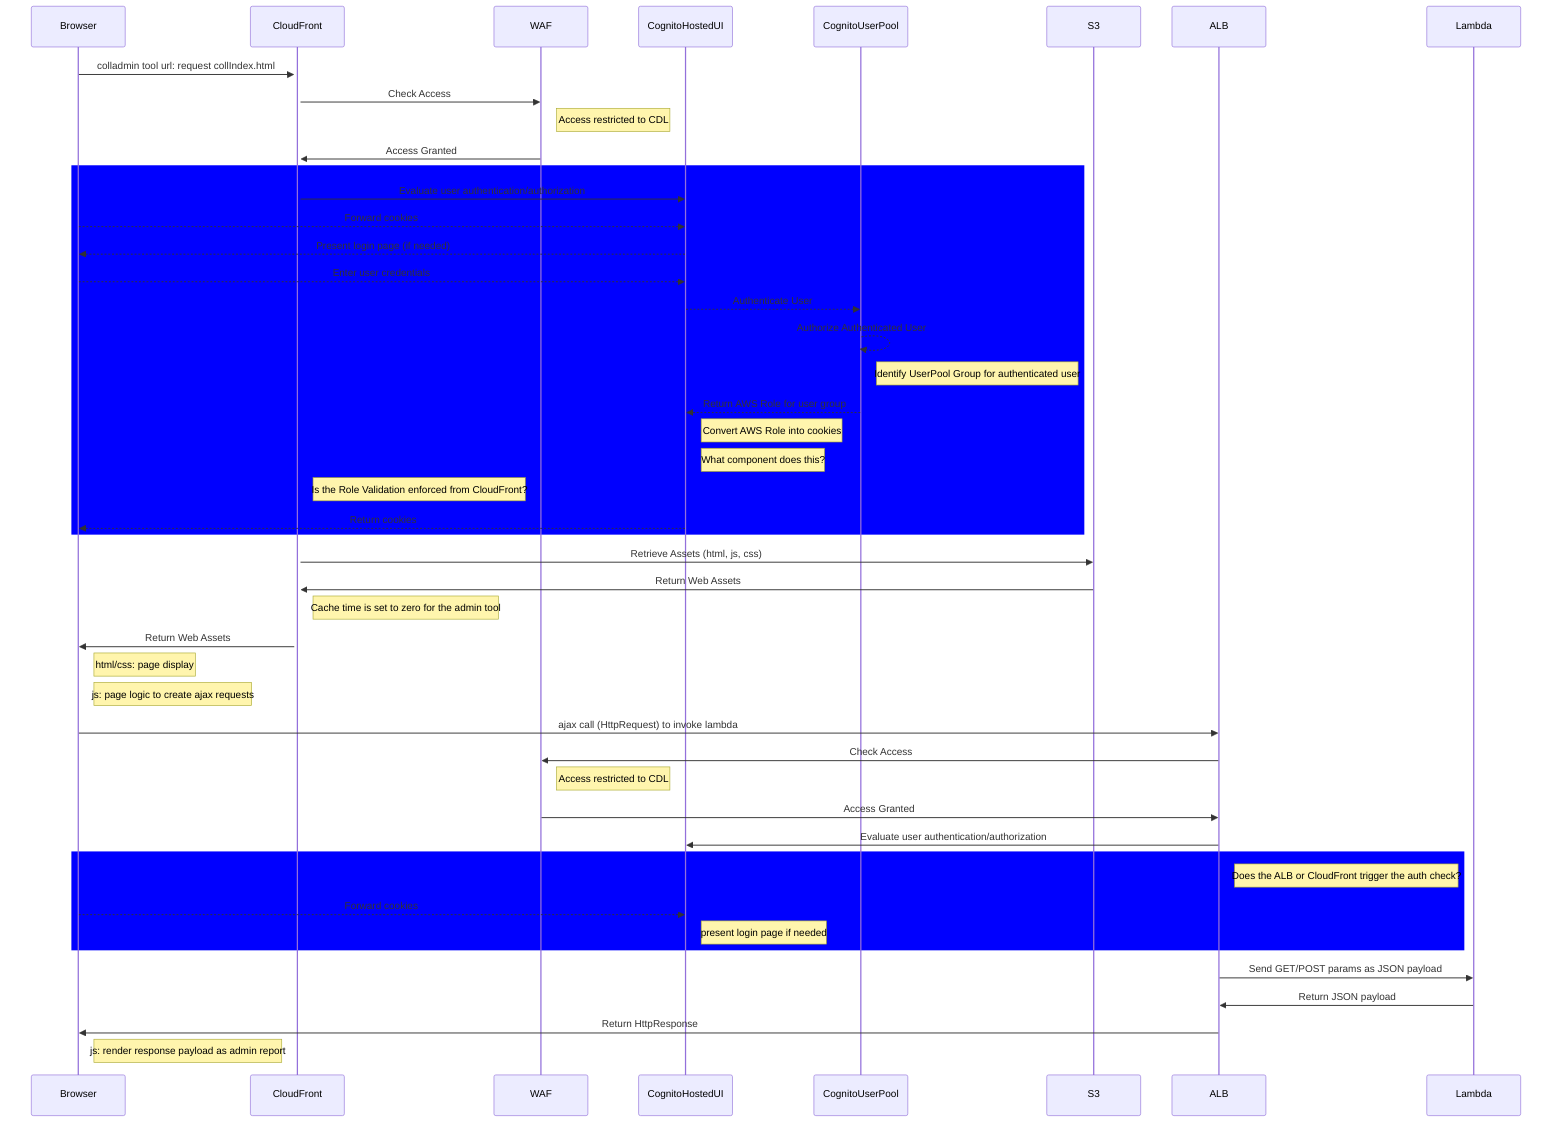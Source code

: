 sequenceDiagram
    Browser->>+CloudFront: colladmin tool url: request collIndex.html
    CloudFront->>WAF: Check Access
    Note right of WAF: Access restricted to CDL
    WAF->>CloudFront: Access Granted
    rect blue
      CloudFront->>CognitoHostedUI: Evaluate user authentication/authorization
      Browser-->>CognitoHostedUI: Forward cookies
      CognitoHostedUI-->>Browser: Present login page (if needed)
      Browser-->>CognitoHostedUI: Enter user credentials
      CognitoHostedUI-->>CognitoUserPool: Authenticate User
      CognitoUserPool-->>CognitoUserPool: Authorize Authenticated User
      Note right of CognitoUserPool: Identify UserPool Group for authenticated user
      CognitoUserPool-->>CognitoHostedUI: Return AWS Role for user group
      Note right of CognitoHostedUI: Convert AWS Role into cookies
      Note right of CognitoHostedUI: What component does this?
      Note right of CloudFront: Is the Role Validation enforced from CloudFront?
      CognitoHostedUI-->>Browser: Return cookies
    end
    CloudFront->>S3: Retrieve Assets (html, js, css)
    S3->>CloudFront: Return Web Assets
    Note right of CloudFront: Cache time is set to zero for the admin tool
    CloudFront->>Browser: Return Web Assets
    Note right of Browser: html/css: page display
    Note right of Browser: js: page logic to create ajax requests
    Browser->>ALB: ajax call (HttpRequest) to invoke lambda
    ALB->>WAF: Check Access
    Note right of WAF: Access restricted to CDL
    WAF->>ALB: Access Granted
    ALB->>CognitoHostedUI: Evaluate user authentication/authorization
    rect blue
      Note right of ALB: Does the ALB or CloudFront trigger the auth check?
      Browser-->>CognitoHostedUI: Forward cookies
      Note right of CognitoHostedUI: present login page if needed
    end
    ALB->>Lambda: Send GET/POST params as JSON payload
    Lambda->>ALB: Return JSON payload
    ALB->>Browser: Return HttpResponse
    Note right of Browser: js: render response payload as admin report